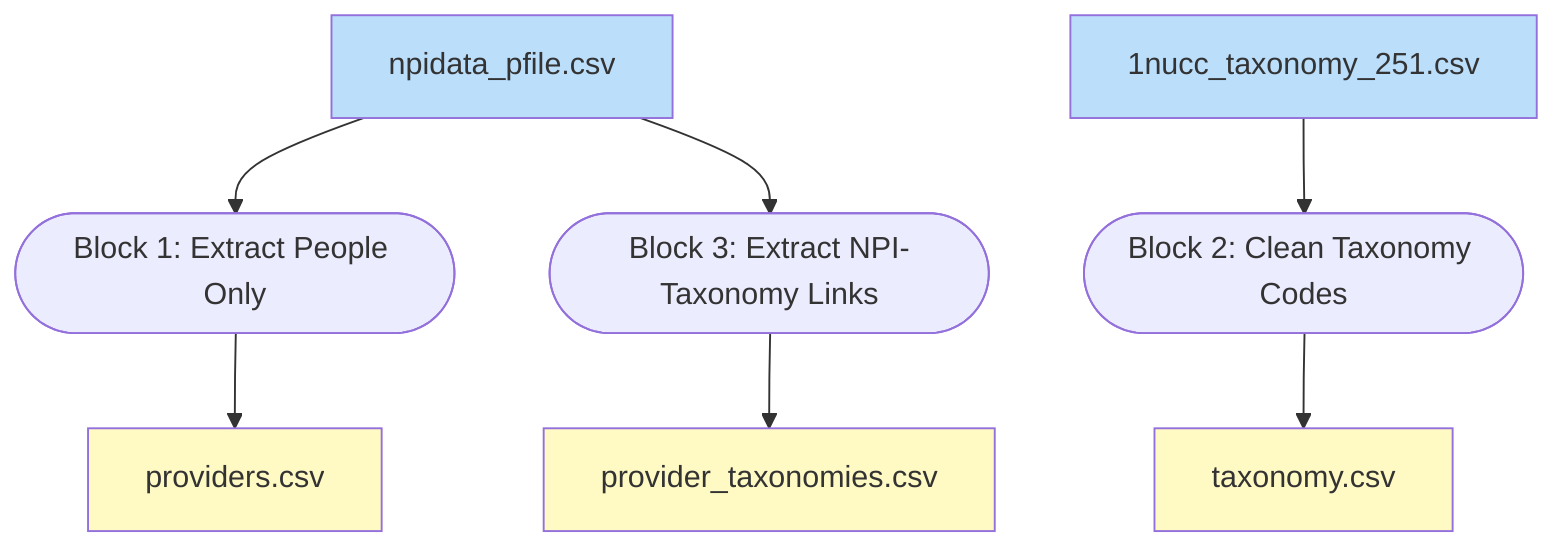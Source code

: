 flowchart TD
    A["npidata_pfile.csv"] --> B(["Block 1: Extract People Only"]) & D(["Block 3: Extract NPI-Taxonomy Links"])
    B --> C["providers.csv"]
    D --> E["provider_taxonomies.csv"]
    F["1nucc_taxonomy_251.csv"] --> G(["Block 2: Clean Taxonomy Codes"])
    G --> H["taxonomy.csv"]

    style A fill:#BBDEFB
    style C fill:#FFF9C4
    style E fill:#FFF9C4
    style F fill:#BBDEFB
    style H fill:#FFF9C4